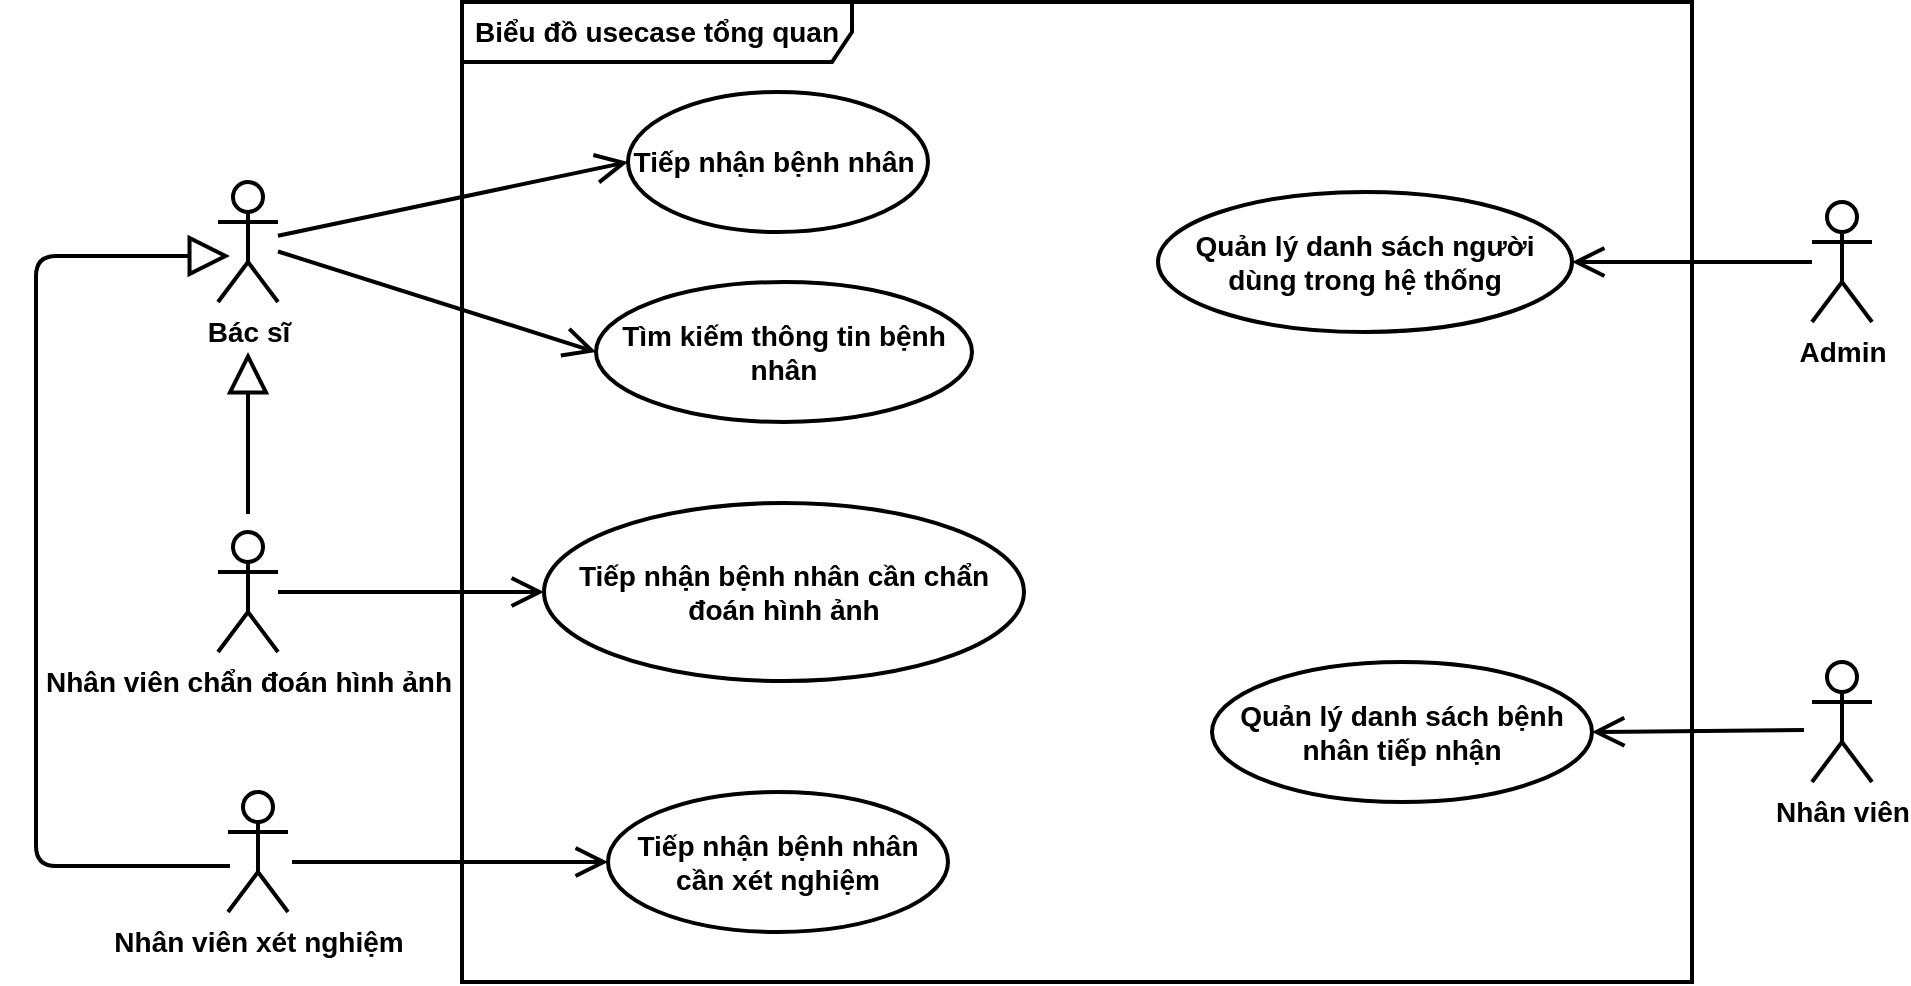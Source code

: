 <mxfile version="14.7.7" type="device"><diagram id="7xYUdapBdjKqXsdbpfAC" name="Page-1"><mxGraphModel dx="1585" dy="614" grid="0" gridSize="10" guides="1" tooltips="1" connect="1" arrows="1" fold="1" page="0" pageScale="1" pageWidth="1169" pageHeight="827" math="0" shadow="0"><root><mxCell id="0"/><mxCell id="1" parent="0"/><mxCell id="oAW_lqJQ2BqN_jxE7_P2-1" value="Biểu đồ usecase tổng quan" style="shape=umlFrame;whiteSpace=wrap;html=1;width=195;height=30;fontSize=14;fontStyle=1;labelBackgroundColor=none;strokeWidth=2;" parent="1" vertex="1"><mxGeometry x="205" y="190" width="615" height="490" as="geometry"/></mxCell><mxCell id="oAW_lqJQ2BqN_jxE7_P2-2" value="Bác sĩ" style="shape=umlActor;verticalLabelPosition=bottom;verticalAlign=top;html=1;fontSize=14;fontStyle=1;labelBackgroundColor=none;strokeWidth=2;" parent="1" vertex="1"><mxGeometry x="83" y="280" width="30" height="60" as="geometry"/></mxCell><mxCell id="oAW_lqJQ2BqN_jxE7_P2-3" value="Nhân viên chẩn đoán hình ảnh" style="shape=umlActor;verticalLabelPosition=bottom;verticalAlign=top;html=1;fontSize=14;fontStyle=1;labelBackgroundColor=none;strokeWidth=2;" parent="1" vertex="1"><mxGeometry x="83" y="455" width="30" height="60" as="geometry"/></mxCell><mxCell id="oAW_lqJQ2BqN_jxE7_P2-4" value="Admin&lt;br style=&quot;font-size: 14px;&quot;&gt;" style="shape=umlActor;verticalLabelPosition=bottom;verticalAlign=top;html=1;fontSize=14;fontStyle=1;labelBackgroundColor=none;strokeWidth=2;" parent="1" vertex="1"><mxGeometry x="880" y="290" width="30" height="60" as="geometry"/></mxCell><mxCell id="oAW_lqJQ2BqN_jxE7_P2-5" value="Nhân viên" style="shape=umlActor;verticalLabelPosition=bottom;verticalAlign=top;html=1;fontSize=14;fontStyle=1;labelBackgroundColor=none;strokeWidth=2;" parent="1" vertex="1"><mxGeometry x="880" y="520" width="30" height="60" as="geometry"/></mxCell><mxCell id="oAW_lqJQ2BqN_jxE7_P2-6" value="Nhân viên xét nghiệm" style="shape=umlActor;verticalLabelPosition=bottom;verticalAlign=top;html=1;fontSize=14;fontStyle=1;labelBackgroundColor=none;strokeWidth=2;" parent="1" vertex="1"><mxGeometry x="88" y="585" width="30" height="60" as="geometry"/></mxCell><mxCell id="oAW_lqJQ2BqN_jxE7_P2-10" value="Quản lý danh sách người dùng trong hệ thống" style="ellipse;whiteSpace=wrap;html=1;fontSize=14;fontStyle=1;labelBackgroundColor=none;strokeWidth=2;" parent="1" vertex="1"><mxGeometry x="553" y="285" width="207" height="70" as="geometry"/></mxCell><mxCell id="oAW_lqJQ2BqN_jxE7_P2-11" value="Quản lý danh sách bệnh nhân tiếp nhận" style="ellipse;whiteSpace=wrap;html=1;fontSize=14;fontStyle=1;labelBackgroundColor=none;strokeWidth=2;" parent="1" vertex="1"><mxGeometry x="580" y="520" width="190" height="70" as="geometry"/></mxCell><mxCell id="oAW_lqJQ2BqN_jxE7_P2-12" value="Tiếp nhận bệnh nhân&amp;nbsp;" style="ellipse;whiteSpace=wrap;html=1;fontSize=14;fontStyle=1;labelBackgroundColor=none;strokeWidth=2;" parent="1" vertex="1"><mxGeometry x="288" y="235" width="150" height="70" as="geometry"/></mxCell><mxCell id="oAW_lqJQ2BqN_jxE7_P2-15" value="Tiếp nhận bệnh nhân cần xét nghiệm" style="ellipse;whiteSpace=wrap;html=1;fontSize=14;fontStyle=1;labelBackgroundColor=none;strokeWidth=2;" parent="1" vertex="1"><mxGeometry x="278" y="585" width="170" height="70" as="geometry"/></mxCell><mxCell id="oAW_lqJQ2BqN_jxE7_P2-19" value="" style="endArrow=open;endFill=1;endSize=12;html=1;entryX=0;entryY=0.5;entryDx=0;entryDy=0;fontSize=14;fontStyle=1;labelBackgroundColor=none;strokeWidth=2;" parent="1" source="oAW_lqJQ2BqN_jxE7_P2-2" target="oAW_lqJQ2BqN_jxE7_P2-12" edge="1"><mxGeometry width="160" relative="1" as="geometry"><mxPoint x="540" y="440" as="sourcePoint"/><mxPoint x="700" y="440" as="targetPoint"/></mxGeometry></mxCell><mxCell id="oAW_lqJQ2BqN_jxE7_P2-20" value="" style="endArrow=open;endFill=1;endSize=12;html=1;fontSize=14;fontStyle=1;labelBackgroundColor=none;strokeWidth=2;entryX=0;entryY=0.5;entryDx=0;entryDy=0;" parent="1" source="oAW_lqJQ2BqN_jxE7_P2-3" target="oAW_lqJQ2BqN_jxE7_P2-27" edge="1"><mxGeometry width="160" relative="1" as="geometry"><mxPoint x="130" y="449" as="sourcePoint"/><mxPoint x="260" y="449" as="targetPoint"/></mxGeometry></mxCell><mxCell id="oAW_lqJQ2BqN_jxE7_P2-22" value="" style="endArrow=open;endFill=1;endSize=12;html=1;entryX=0;entryY=0.5;entryDx=0;entryDy=0;fontSize=14;fontStyle=1;labelBackgroundColor=none;strokeWidth=2;" parent="1" target="oAW_lqJQ2BqN_jxE7_P2-15" edge="1"><mxGeometry width="160" relative="1" as="geometry"><mxPoint x="120" y="620" as="sourcePoint"/><mxPoint x="260" y="600" as="targetPoint"/></mxGeometry></mxCell><mxCell id="oAW_lqJQ2BqN_jxE7_P2-23" value="" style="endArrow=open;endFill=1;endSize=12;html=1;entryX=1;entryY=0.5;entryDx=0;entryDy=0;fontSize=14;fontStyle=1;labelBackgroundColor=none;strokeWidth=2;" parent="1" source="oAW_lqJQ2BqN_jxE7_P2-4" target="oAW_lqJQ2BqN_jxE7_P2-10" edge="1"><mxGeometry width="160" relative="1" as="geometry"><mxPoint x="880" y="317" as="sourcePoint"/><mxPoint x="730" y="390" as="targetPoint"/></mxGeometry></mxCell><mxCell id="oAW_lqJQ2BqN_jxE7_P2-25" value="" style="endArrow=open;endFill=1;endSize=12;html=1;fontSize=14;fontStyle=1;labelBackgroundColor=none;strokeWidth=2;entryX=1;entryY=0.5;entryDx=0;entryDy=0;" parent="1" edge="1" target="oAW_lqJQ2BqN_jxE7_P2-11"><mxGeometry width="160" relative="1" as="geometry"><mxPoint x="876" y="554" as="sourcePoint"/><mxPoint x="770" y="565" as="targetPoint"/></mxGeometry></mxCell><mxCell id="oAW_lqJQ2BqN_jxE7_P2-27" value="Tiếp nhận bệnh nhân cần chẩn đoán hình ảnh" style="ellipse;whiteSpace=wrap;html=1;fontSize=14;fontStyle=1;labelBackgroundColor=none;strokeWidth=2;" parent="1" vertex="1"><mxGeometry x="246" y="440.5" width="240" height="89" as="geometry"/></mxCell><mxCell id="oAW_lqJQ2BqN_jxE7_P2-31" value="" style="endArrow=block;endSize=16;endFill=0;html=1;labelBackgroundColor=none;fontSize=14;strokeWidth=2;" parent="1" edge="1"><mxGeometry x="-0.05" y="13" width="160" relative="1" as="geometry"><mxPoint x="98" y="446" as="sourcePoint"/><mxPoint x="98" y="365" as="targetPoint"/><mxPoint as="offset"/></mxGeometry></mxCell><mxCell id="oAW_lqJQ2BqN_jxE7_P2-32" value="" style="endArrow=block;endSize=16;endFill=0;html=1;labelBackgroundColor=none;fontSize=14;strokeWidth=2;" parent="1" edge="1"><mxGeometry x="-0.05" y="13" width="160" relative="1" as="geometry"><mxPoint x="89" y="622" as="sourcePoint"/><mxPoint x="89" y="317" as="targetPoint"/><mxPoint as="offset"/><Array as="points"><mxPoint x="-8" y="622"/><mxPoint x="-8" y="317"/></Array></mxGeometry></mxCell><mxCell id="oAW_lqJQ2BqN_jxE7_P2-34" value="&lt;b&gt;Tìm kiếm thông tin bệnh nhân&lt;/b&gt;" style="ellipse;whiteSpace=wrap;html=1;labelBackgroundColor=none;fontSize=14;strokeWidth=2;" parent="1" vertex="1"><mxGeometry x="272" y="330" width="188" height="70" as="geometry"/></mxCell><mxCell id="oAW_lqJQ2BqN_jxE7_P2-35" value="" style="endArrow=open;endFill=1;endSize=12;html=1;entryX=0;entryY=0.5;entryDx=0;entryDy=0;fontSize=14;fontStyle=1;labelBackgroundColor=none;strokeWidth=2;" parent="1" source="oAW_lqJQ2BqN_jxE7_P2-2" target="oAW_lqJQ2BqN_jxE7_P2-34" edge="1"><mxGeometry width="160" relative="1" as="geometry"><mxPoint x="123" y="316.842" as="sourcePoint"/><mxPoint x="298" y="280" as="targetPoint"/></mxGeometry></mxCell></root></mxGraphModel></diagram></mxfile>